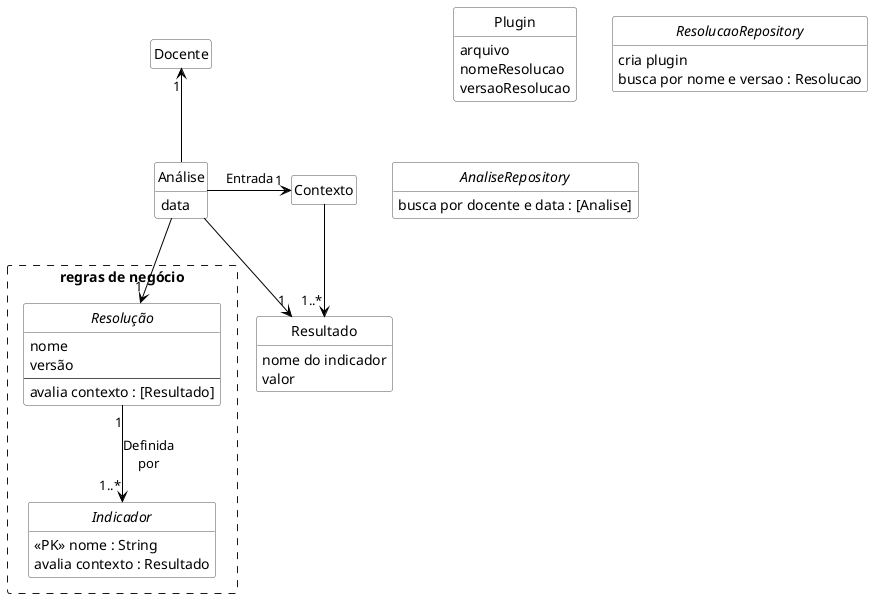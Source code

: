 @startuml dominio-code

hide circle
hide methods
hide empty members

skinparam class {
    BackgroundColor White
    ArrowColor Black
    BorderColor #505050
}

class "Análise" as Analise {
    data
}

class Resultado {
    nome do indicador
    valor
}

rectangle "regras de negócio" #line.dashed {

    interface "Resolução" as Resolucao {
        nome
        versão
        ---
        avalia contexto : [Resultado]
    }

    interface Indicador {
        <<PK>> nome : String
        avalia contexto : Resultado
    }
}
class Contexto {}
class Docente {}

Resolucao "1" --> "1..*" Indicador : Definida\npor


Contexto --> "1..*" Resultado

Analise -up-> "1" Docente
Analise -right-> "1" Contexto : Entrada
Analise --> "1" Resolucao
Analise -down-> "1" Resultado

class Plugin {
  arquivo
  nomeResolucao
  versaoResolucao
}

interface ResolucaoRepository {
  cria plugin
  busca por nome e versao : Resolucao
}
interface AnaliseRepository {
  busca por docente e data : [Analise]
}


@enduml
